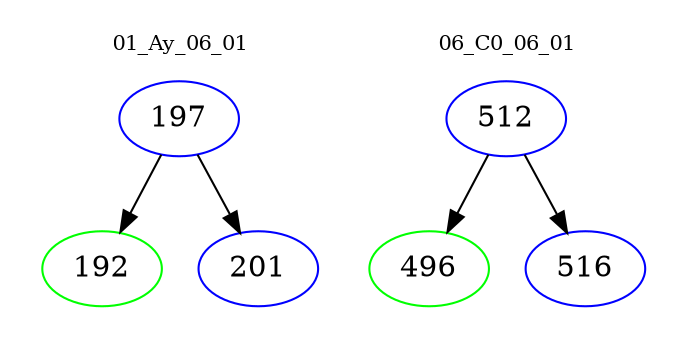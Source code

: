 digraph{
subgraph cluster_0 {
color = white
label = "01_Ay_06_01";
fontsize=10;
T0_197 [label="197", color="blue"]
T0_197 -> T0_192 [color="black"]
T0_192 [label="192", color="green"]
T0_197 -> T0_201 [color="black"]
T0_201 [label="201", color="blue"]
}
subgraph cluster_1 {
color = white
label = "06_C0_06_01";
fontsize=10;
T1_512 [label="512", color="blue"]
T1_512 -> T1_496 [color="black"]
T1_496 [label="496", color="green"]
T1_512 -> T1_516 [color="black"]
T1_516 [label="516", color="blue"]
}
}
